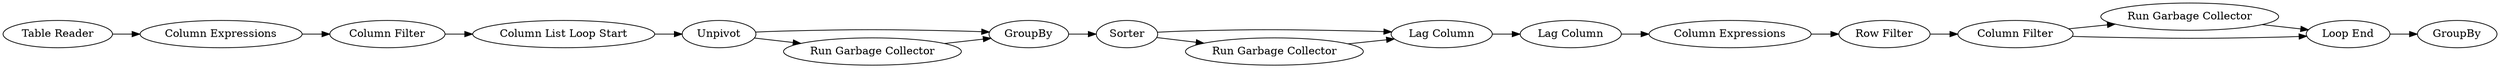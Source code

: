 digraph {
	424 [label=GroupBy]
	425 [label="Lag Column"]
	429 [label="Row Filter"]
	430 [label=GroupBy]
	431 [label=Sorter]
	434 [label=Unpivot]
	435 [label="Column Filter"]
	437 [label="Column Expressions"]
	438 [label="Column Filter"]
	440 [label="Lag Column"]
	441 [label="Column Expressions"]
	442 [label="Table Reader"]
	444 [label="Run Garbage Collector"]
	446 [label="Column List Loop Start"]
	447 [label="Loop End"]
	448 [label="Run Garbage Collector"]
	449 [label="Run Garbage Collector"]
	425 -> 441
	429 -> 435
	430 -> 431
	431 -> 440
	431 -> 449
	434 -> 448
	434 -> 430
	435 -> 447
	435 -> 444
	437 -> 438
	438 -> 446
	440 -> 425
	441 -> 429
	442 -> 437
	444 -> 447
	446 -> 434
	447 -> 424
	448 -> 430
	449 -> 440
	rankdir=LR
}

